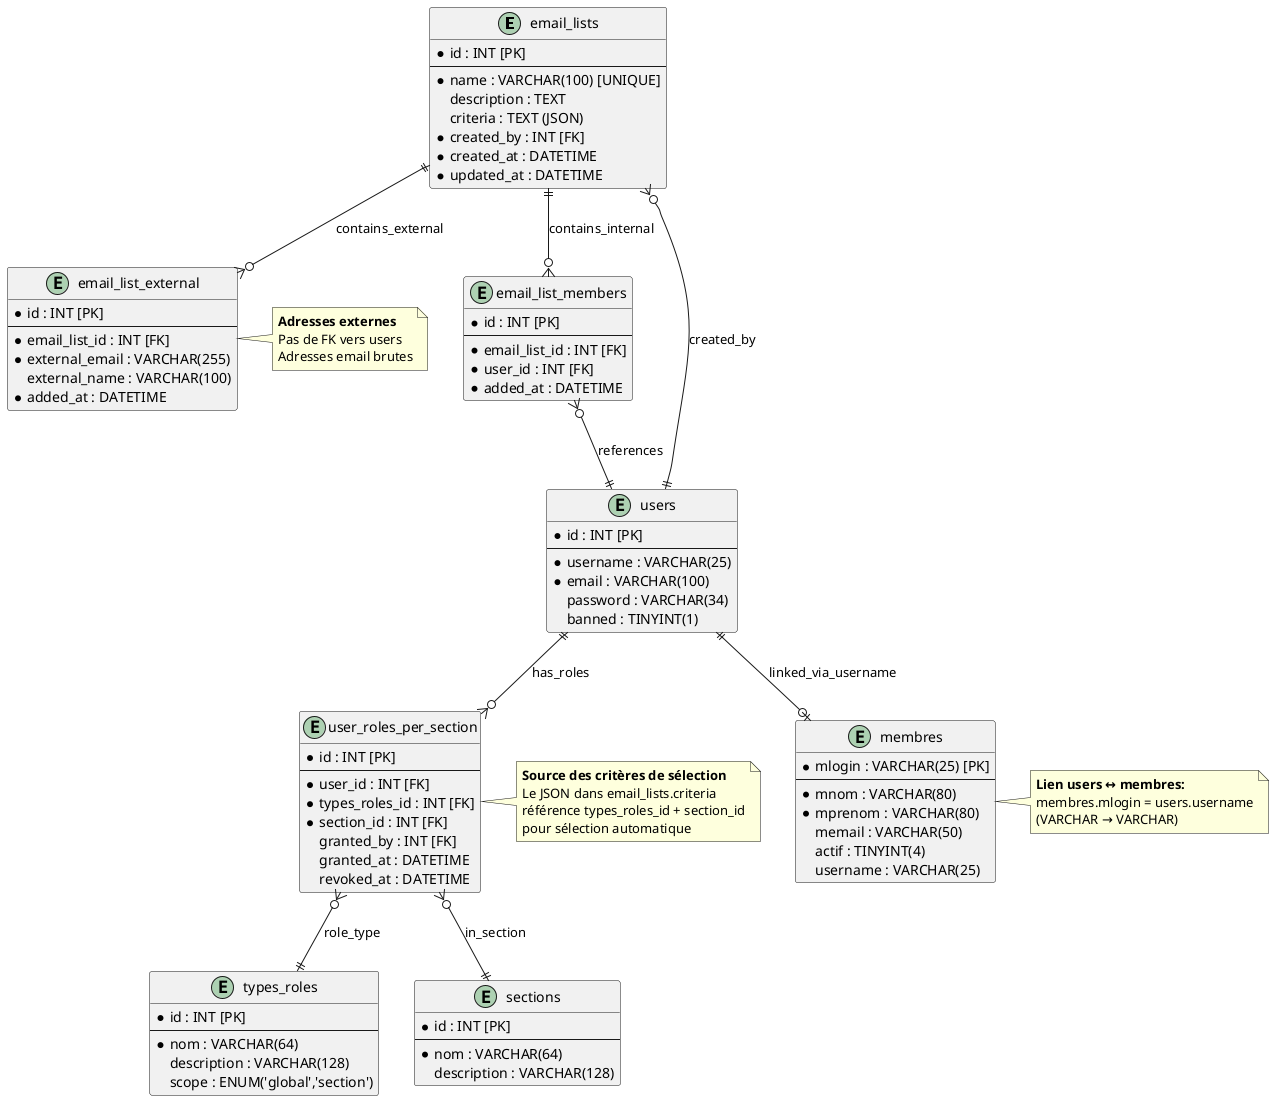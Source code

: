 @startuml
entity email_lists {
  * id : INT [PK]
  --
  * name : VARCHAR(100) [UNIQUE]
  description : TEXT
  criteria : TEXT (JSON)
  * created_by : INT [FK]
  * created_at : DATETIME
  * updated_at : DATETIME
}

entity email_list_members {
  * id : INT [PK]
  --
  * email_list_id : INT [FK]
  * user_id : INT [FK]
  * added_at : DATETIME
}

entity email_list_external {
  * id : INT [PK]
  --
  * email_list_id : INT [FK]
  * external_email : VARCHAR(255)
  external_name : VARCHAR(100)
  * added_at : DATETIME
}

entity users {
  * id : INT [PK]
  --
  * username : VARCHAR(25)
  * email : VARCHAR(100)
  password : VARCHAR(34)
  banned : TINYINT(1)
}

entity membres {
  * mlogin : VARCHAR(25) [PK]
  --
  * mnom : VARCHAR(80)
  * mprenom : VARCHAR(80)
  memail : VARCHAR(50)
  actif : TINYINT(4)
  username : VARCHAR(25)
}

entity user_roles_per_section {
  * id : INT [PK]
  --
  * user_id : INT [FK]
  * types_roles_id : INT [FK]
  * section_id : INT [FK]
  granted_by : INT [FK]
  granted_at : DATETIME
  revoked_at : DATETIME
}

entity types_roles {
  * id : INT [PK]
  --
  * nom : VARCHAR(64)
  description : VARCHAR(128)
  scope : ENUM('global','section')
}

entity sections {
  * id : INT [PK]
  --
  * nom : VARCHAR(64)
  description : VARCHAR(128)
}

email_lists ||--o{ email_list_members : contains_internal
email_lists ||--o{ email_list_external : contains_external
email_list_members }o--|| users : references
email_lists }o--|| users : created_by

users ||--o{ user_roles_per_section : has_roles
user_roles_per_section }o--|| types_roles : role_type
user_roles_per_section }o--|| sections : in_section
users ||--o| membres : linked_via_username

note right of user_roles_per_section
  **Source des critères de sélection**
  Le JSON dans email_lists.criteria
  référence types_roles_id + section_id
  pour sélection automatique
end note

note right of email_list_external
  **Adresses externes**
  Pas de FK vers users
  Adresses email brutes
end note

note right of membres
  **Lien users ↔ membres:**
  membres.mlogin = users.username
  (VARCHAR → VARCHAR)
end note
@enduml
